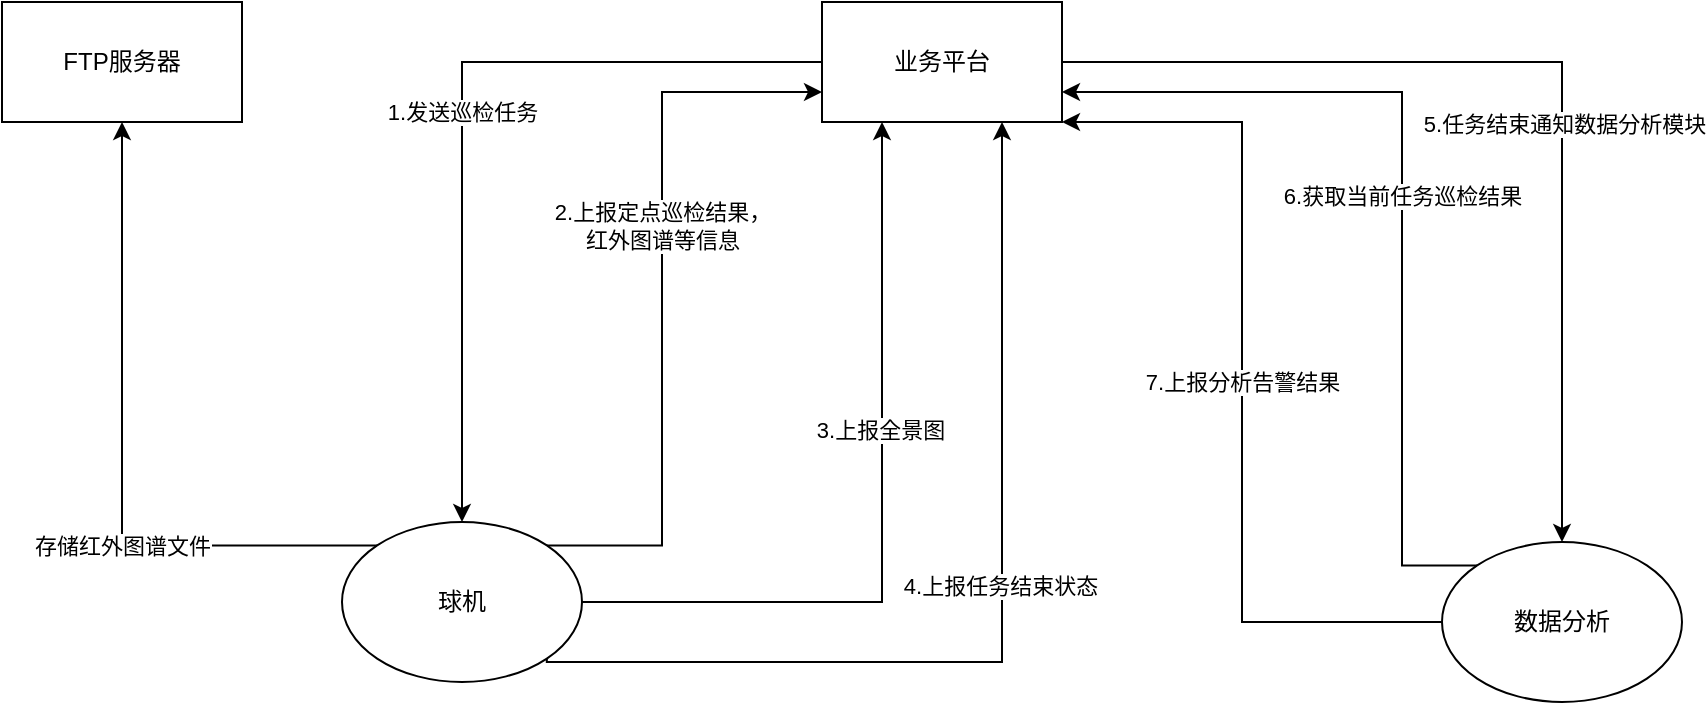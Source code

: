 <mxfile version="21.3.4" type="github">
  <diagram name="第 1 页" id="FNDlVefC7PtZoyE1Enn6">
    <mxGraphModel dx="1781" dy="591" grid="1" gridSize="10" guides="1" tooltips="1" connect="1" arrows="1" fold="1" page="1" pageScale="1" pageWidth="827" pageHeight="1169" math="0" shadow="0">
      <root>
        <mxCell id="0" />
        <mxCell id="1" parent="0" />
        <mxCell id="nAtXZeS7Dvu57pdHPr-w-5" style="edgeStyle=orthogonalEdgeStyle;rounded=0;orthogonalLoop=1;jettySize=auto;html=1;exitX=1;exitY=0;exitDx=0;exitDy=0;entryX=0;entryY=0.75;entryDx=0;entryDy=0;" edge="1" parent="1" source="nAtXZeS7Dvu57pdHPr-w-1" target="nAtXZeS7Dvu57pdHPr-w-2">
          <mxGeometry relative="1" as="geometry">
            <Array as="points">
              <mxPoint x="240" y="342" />
              <mxPoint x="240" y="115" />
            </Array>
          </mxGeometry>
        </mxCell>
        <mxCell id="nAtXZeS7Dvu57pdHPr-w-6" value="2.上报定点巡检结果，&lt;br&gt;红外图谱等信息" style="edgeLabel;html=1;align=center;verticalAlign=middle;resizable=0;points=[];" vertex="1" connectable="0" parent="nAtXZeS7Dvu57pdHPr-w-5">
          <mxGeometry x="0.04" relative="1" as="geometry">
            <mxPoint y="-28" as="offset" />
          </mxGeometry>
        </mxCell>
        <mxCell id="nAtXZeS7Dvu57pdHPr-w-7" style="edgeStyle=orthogonalEdgeStyle;rounded=0;orthogonalLoop=1;jettySize=auto;html=1;exitX=1;exitY=0.5;exitDx=0;exitDy=0;entryX=0.25;entryY=1;entryDx=0;entryDy=0;" edge="1" parent="1" source="nAtXZeS7Dvu57pdHPr-w-1" target="nAtXZeS7Dvu57pdHPr-w-2">
          <mxGeometry relative="1" as="geometry">
            <Array as="points">
              <mxPoint x="350" y="370" />
            </Array>
          </mxGeometry>
        </mxCell>
        <mxCell id="nAtXZeS7Dvu57pdHPr-w-8" value="3.上报全景图" style="edgeLabel;html=1;align=center;verticalAlign=middle;resizable=0;points=[];" vertex="1" connectable="0" parent="nAtXZeS7Dvu57pdHPr-w-7">
          <mxGeometry x="0.211" y="1" relative="1" as="geometry">
            <mxPoint as="offset" />
          </mxGeometry>
        </mxCell>
        <mxCell id="nAtXZeS7Dvu57pdHPr-w-9" style="edgeStyle=orthogonalEdgeStyle;rounded=0;orthogonalLoop=1;jettySize=auto;html=1;exitX=1;exitY=1;exitDx=0;exitDy=0;entryX=0.75;entryY=1;entryDx=0;entryDy=0;" edge="1" parent="1" source="nAtXZeS7Dvu57pdHPr-w-1" target="nAtXZeS7Dvu57pdHPr-w-2">
          <mxGeometry relative="1" as="geometry">
            <Array as="points">
              <mxPoint x="182" y="400" />
              <mxPoint x="410" y="400" />
            </Array>
          </mxGeometry>
        </mxCell>
        <mxCell id="nAtXZeS7Dvu57pdHPr-w-10" value="4.上报任务结束状态" style="edgeLabel;html=1;align=center;verticalAlign=middle;resizable=0;points=[];" vertex="1" connectable="0" parent="nAtXZeS7Dvu57pdHPr-w-9">
          <mxGeometry x="0.071" y="1" relative="1" as="geometry">
            <mxPoint as="offset" />
          </mxGeometry>
        </mxCell>
        <mxCell id="nAtXZeS7Dvu57pdHPr-w-16" value="存储红外图谱文件" style="edgeStyle=orthogonalEdgeStyle;rounded=0;orthogonalLoop=1;jettySize=auto;html=1;exitX=1;exitY=0;exitDx=0;exitDy=0;" edge="1" parent="1" source="nAtXZeS7Dvu57pdHPr-w-1" target="nAtXZeS7Dvu57pdHPr-w-15">
          <mxGeometry relative="1" as="geometry" />
        </mxCell>
        <mxCell id="nAtXZeS7Dvu57pdHPr-w-1" value="球机" style="ellipse;whiteSpace=wrap;html=1;" vertex="1" parent="1">
          <mxGeometry x="80" y="330" width="120" height="80" as="geometry" />
        </mxCell>
        <mxCell id="nAtXZeS7Dvu57pdHPr-w-4" value="1.发送巡检任务" style="edgeStyle=orthogonalEdgeStyle;rounded=0;orthogonalLoop=1;jettySize=auto;html=1;exitX=0;exitY=0.5;exitDx=0;exitDy=0;entryX=0.5;entryY=0;entryDx=0;entryDy=0;" edge="1" parent="1" source="nAtXZeS7Dvu57pdHPr-w-2" target="nAtXZeS7Dvu57pdHPr-w-1">
          <mxGeometry relative="1" as="geometry" />
        </mxCell>
        <mxCell id="nAtXZeS7Dvu57pdHPr-w-11" style="edgeStyle=orthogonalEdgeStyle;rounded=0;orthogonalLoop=1;jettySize=auto;html=1;exitX=1;exitY=0.5;exitDx=0;exitDy=0;" edge="1" parent="1" source="nAtXZeS7Dvu57pdHPr-w-2" target="nAtXZeS7Dvu57pdHPr-w-3">
          <mxGeometry relative="1" as="geometry" />
        </mxCell>
        <mxCell id="nAtXZeS7Dvu57pdHPr-w-12" value="5.任务结束通知数据分析模块" style="edgeLabel;html=1;align=center;verticalAlign=middle;resizable=0;points=[];" vertex="1" connectable="0" parent="nAtXZeS7Dvu57pdHPr-w-11">
          <mxGeometry x="0.145" y="1" relative="1" as="geometry">
            <mxPoint as="offset" />
          </mxGeometry>
        </mxCell>
        <mxCell id="nAtXZeS7Dvu57pdHPr-w-2" value="业务平台" style="rounded=0;whiteSpace=wrap;html=1;" vertex="1" parent="1">
          <mxGeometry x="320" y="70" width="120" height="60" as="geometry" />
        </mxCell>
        <mxCell id="nAtXZeS7Dvu57pdHPr-w-13" value="6.获取当前任务巡检结果" style="edgeStyle=orthogonalEdgeStyle;rounded=0;orthogonalLoop=1;jettySize=auto;html=1;exitX=0;exitY=0;exitDx=0;exitDy=0;entryX=1;entryY=0.75;entryDx=0;entryDy=0;" edge="1" parent="1" source="nAtXZeS7Dvu57pdHPr-w-3" target="nAtXZeS7Dvu57pdHPr-w-2">
          <mxGeometry relative="1" as="geometry">
            <Array as="points">
              <mxPoint x="610" y="352" />
              <mxPoint x="610" y="115" />
            </Array>
          </mxGeometry>
        </mxCell>
        <mxCell id="nAtXZeS7Dvu57pdHPr-w-14" value="7.上报分析告警结果" style="edgeStyle=orthogonalEdgeStyle;rounded=0;orthogonalLoop=1;jettySize=auto;html=1;exitX=0;exitY=0.5;exitDx=0;exitDy=0;entryX=1;entryY=1;entryDx=0;entryDy=0;" edge="1" parent="1" source="nAtXZeS7Dvu57pdHPr-w-3" target="nAtXZeS7Dvu57pdHPr-w-2">
          <mxGeometry relative="1" as="geometry">
            <Array as="points">
              <mxPoint x="530" y="380" />
              <mxPoint x="530" y="130" />
            </Array>
          </mxGeometry>
        </mxCell>
        <mxCell id="nAtXZeS7Dvu57pdHPr-w-3" value="数据分析" style="ellipse;whiteSpace=wrap;html=1;" vertex="1" parent="1">
          <mxGeometry x="630" y="340" width="120" height="80" as="geometry" />
        </mxCell>
        <mxCell id="nAtXZeS7Dvu57pdHPr-w-15" value="FTP服务器" style="rounded=0;whiteSpace=wrap;html=1;" vertex="1" parent="1">
          <mxGeometry x="-90" y="70" width="120" height="60" as="geometry" />
        </mxCell>
      </root>
    </mxGraphModel>
  </diagram>
</mxfile>
